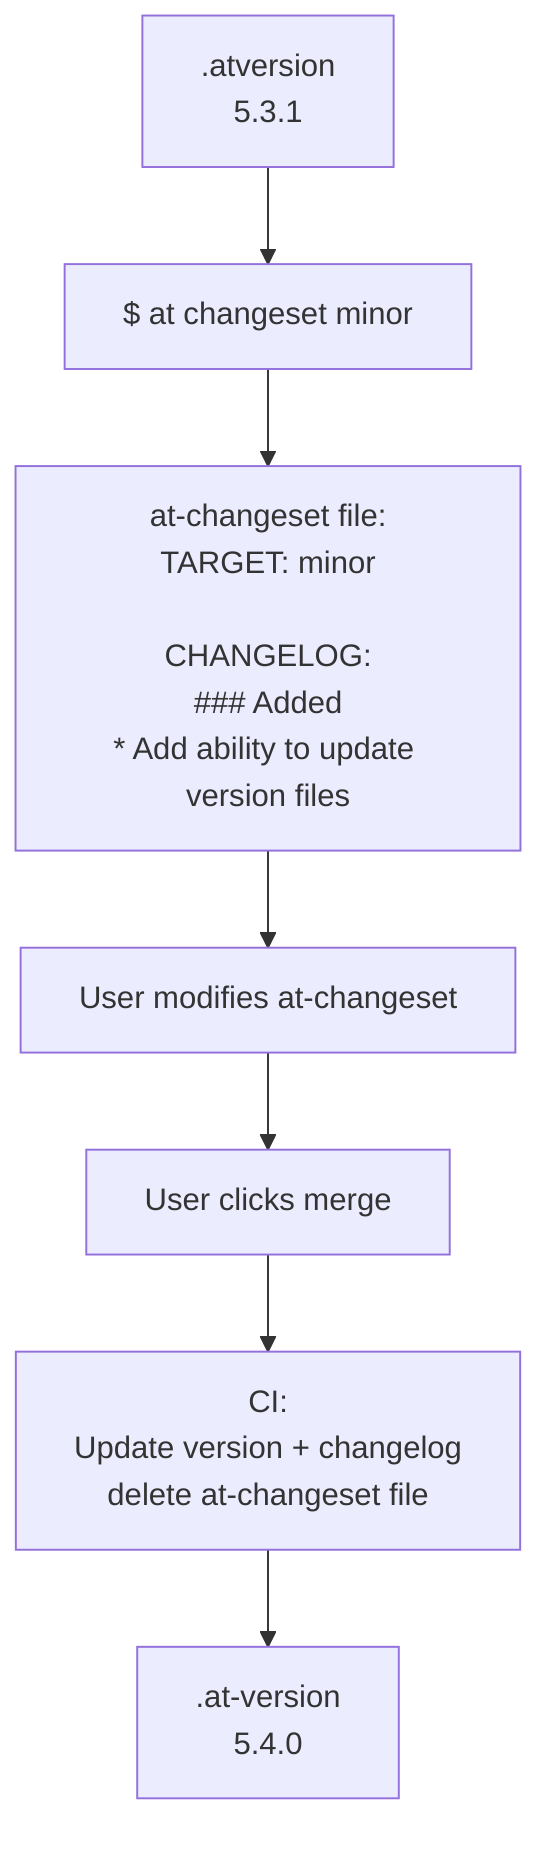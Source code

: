 graph TD
    A[.atversion<br>5.3.1]
    B["$ at changeset minor <br>"]
    D["at-changeset file:<br>TARGET: minor<br><br>CHANGELOG:<br>### Added<br>* Add ability to update version files"]
    E[User modifies at-changeset]
    F[User clicks merge]
    G[CI:<br>Update version + changelog<br>delete at-changeset file]
    H[.at-version<br>5.4.0]

    A --> B
    B --> D
    D --> E
    E --> F
    F --> G
    G --> H